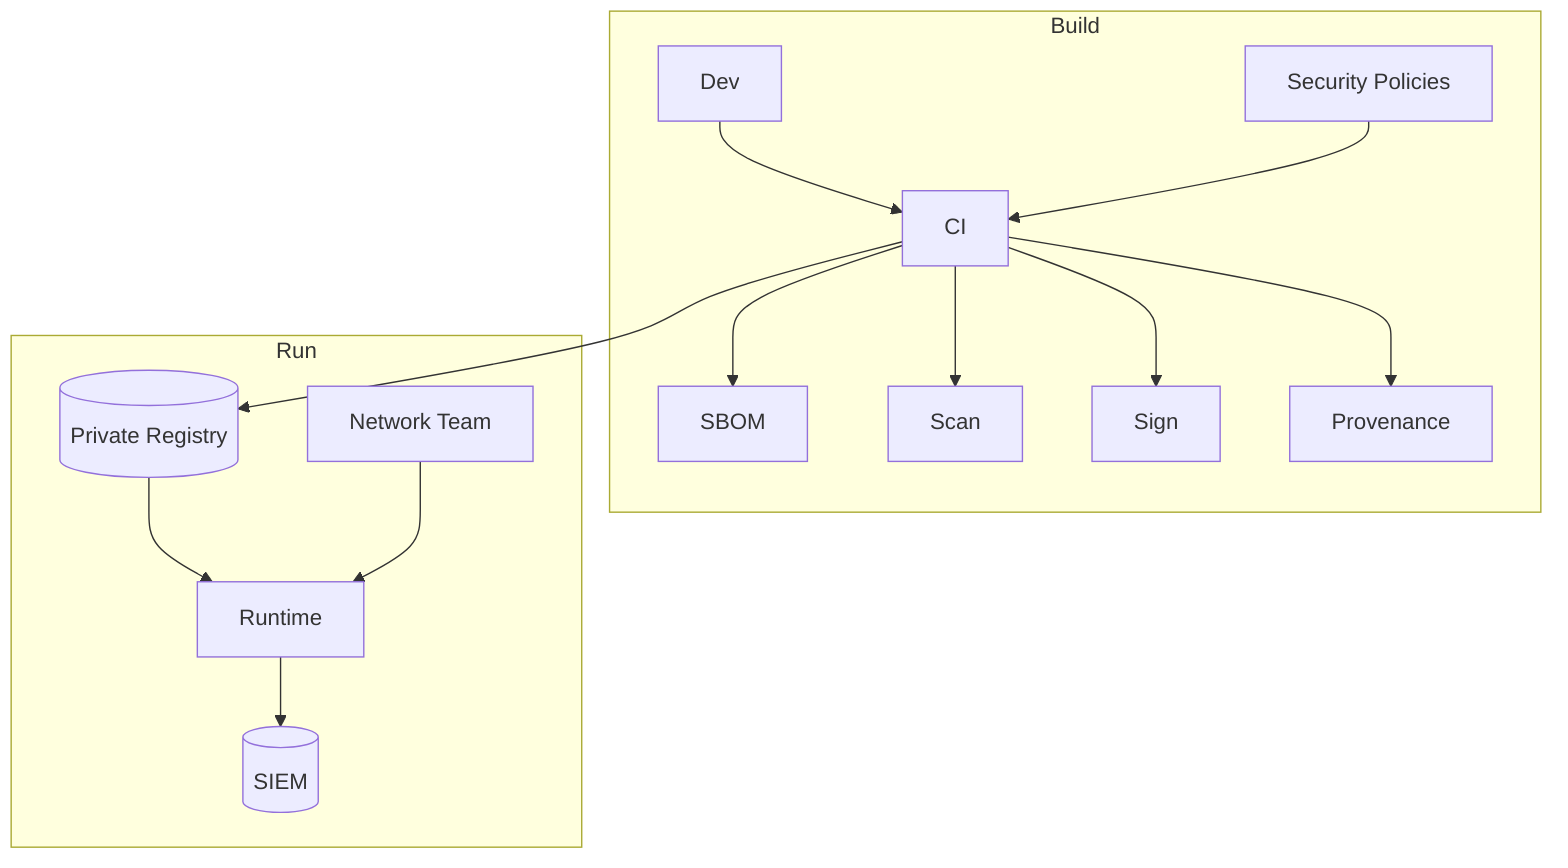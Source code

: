 flowchart TD
  subgraph Build
    Dev-->CI
    Sec[Security Policies]-->CI
    CI-->SBOM
    CI-->Scan
    CI-->Sign
    CI-->Attest[Provenance]
  end
  CI-->REG[(Private Registry)]
  subgraph Run
    REG-->K8s[Runtime]
    Net[Network Team]-->K8s
    K8s-->Logs[(SIEM)]
  end